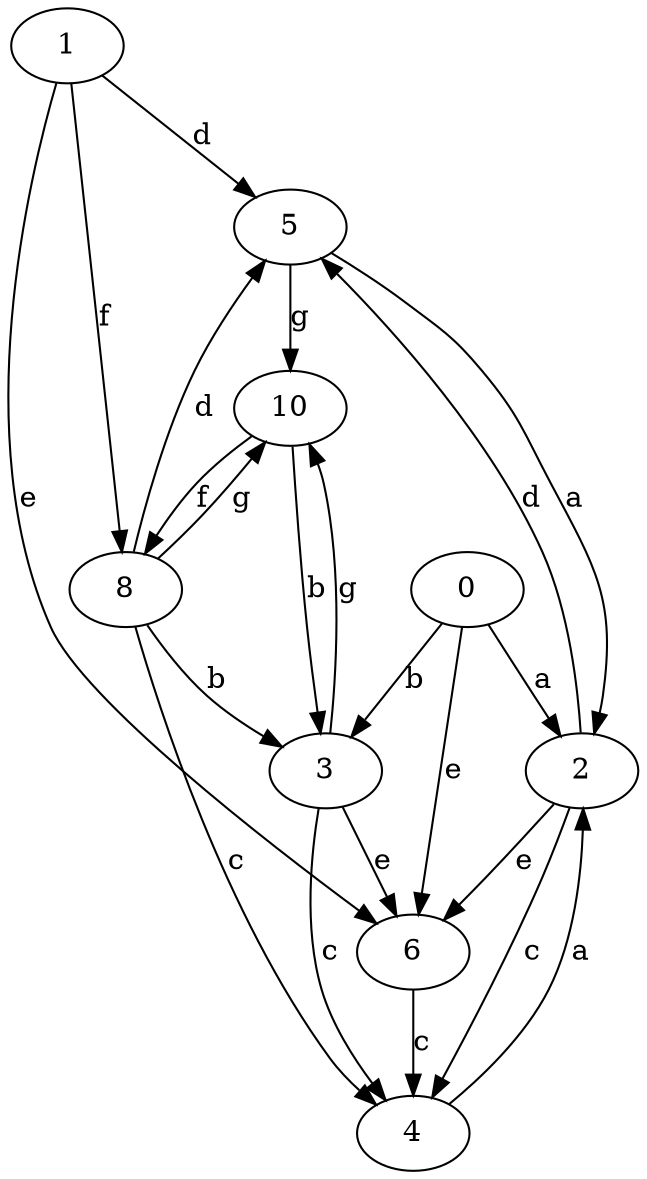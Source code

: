 strict digraph  {
1;
2;
3;
4;
5;
6;
0;
8;
10;
1 -> 5  [label=d];
1 -> 6  [label=e];
1 -> 8  [label=f];
2 -> 4  [label=c];
2 -> 5  [label=d];
2 -> 6  [label=e];
3 -> 4  [label=c];
3 -> 6  [label=e];
3 -> 10  [label=g];
4 -> 2  [label=a];
5 -> 2  [label=a];
5 -> 10  [label=g];
6 -> 4  [label=c];
0 -> 2  [label=a];
0 -> 3  [label=b];
0 -> 6  [label=e];
8 -> 3  [label=b];
8 -> 4  [label=c];
8 -> 5  [label=d];
8 -> 10  [label=g];
10 -> 3  [label=b];
10 -> 8  [label=f];
}
